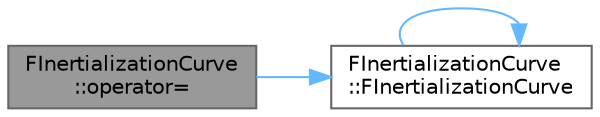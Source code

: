 digraph "FInertializationCurve::operator="
{
 // INTERACTIVE_SVG=YES
 // LATEX_PDF_SIZE
  bgcolor="transparent";
  edge [fontname=Helvetica,fontsize=10,labelfontname=Helvetica,labelfontsize=10];
  node [fontname=Helvetica,fontsize=10,shape=box,height=0.2,width=0.4];
  rankdir="LR";
  Node1 [id="Node000001",label="FInertializationCurve\l::operator=",height=0.2,width=0.4,color="gray40", fillcolor="grey60", style="filled", fontcolor="black",tooltip=" "];
  Node1 -> Node2 [id="edge1_Node000001_Node000002",color="steelblue1",style="solid",tooltip=" "];
  Node2 [id="Node000002",label="FInertializationCurve\l::FInertializationCurve",height=0.2,width=0.4,color="grey40", fillcolor="white", style="filled",URL="$df/db8/structFInertializationCurve.html#a0c7813c84aba9dccc97623940d81629e",tooltip=" "];
  Node2 -> Node2 [id="edge2_Node000002_Node000002",color="steelblue1",style="solid",tooltip=" "];
}
